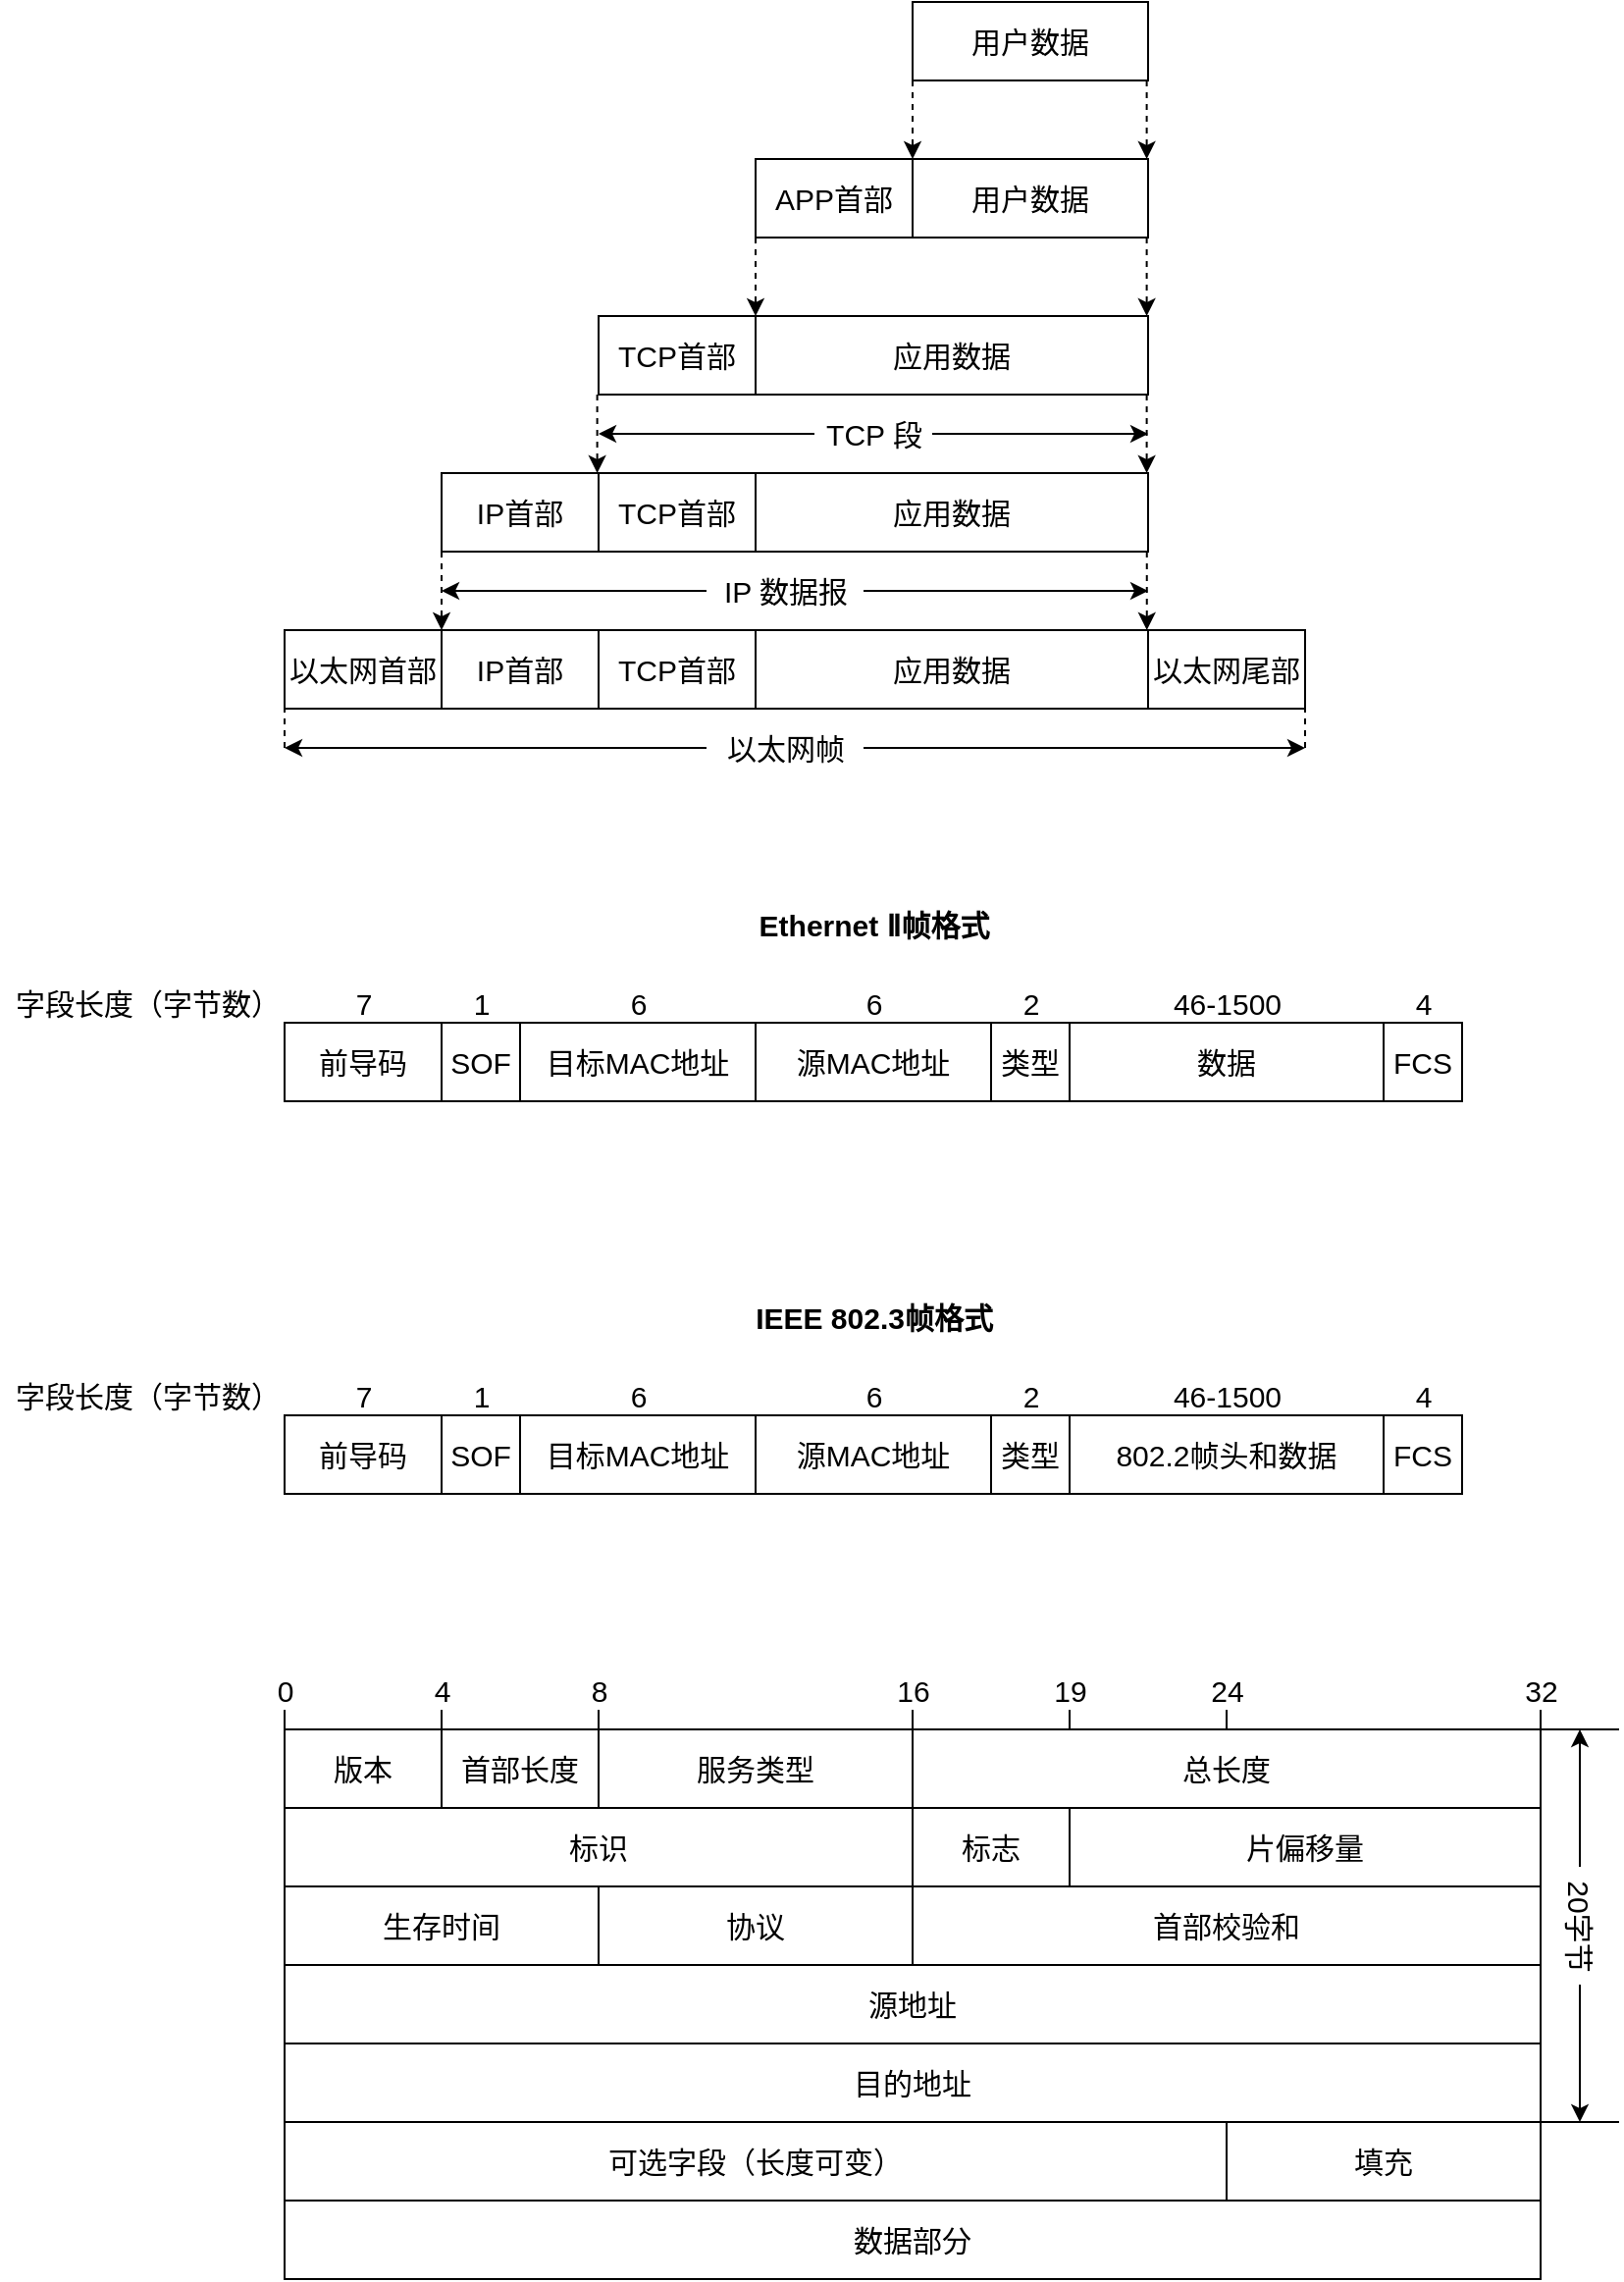<mxfile version="19.0.3" type="device"><diagram id="sliW2q2-L5uXH1YtS1h4" name="第 1 页"><mxGraphModel dx="1213" dy="100" grid="1" gridSize="10" guides="1" tooltips="1" connect="1" arrows="1" fold="1" page="0" pageScale="1" pageWidth="827" pageHeight="1169" math="0" shadow="0"><root><mxCell id="0"/><mxCell id="1" parent="0"/><mxCell id="3IqcfJ9g3Zg7mb4SbTYJ-1" value="用户数据" style="rounded=0;whiteSpace=wrap;html=1;fontSize=15;" vertex="1" parent="1"><mxGeometry x="200" y="400" width="120" height="40" as="geometry"/></mxCell><mxCell id="3IqcfJ9g3Zg7mb4SbTYJ-2" value="用户数据" style="rounded=0;whiteSpace=wrap;html=1;fontSize=15;" vertex="1" parent="1"><mxGeometry x="200" y="480" width="120" height="40" as="geometry"/></mxCell><mxCell id="3IqcfJ9g3Zg7mb4SbTYJ-3" value="应用数据" style="rounded=0;whiteSpace=wrap;html=1;fontSize=15;" vertex="1" parent="1"><mxGeometry x="120" y="560" width="200" height="40" as="geometry"/></mxCell><mxCell id="3IqcfJ9g3Zg7mb4SbTYJ-4" value="APP首部" style="rounded=0;whiteSpace=wrap;html=1;fontSize=15;" vertex="1" parent="1"><mxGeometry x="120" y="480" width="80" height="40" as="geometry"/></mxCell><mxCell id="3IqcfJ9g3Zg7mb4SbTYJ-5" value="" style="endArrow=classic;html=1;rounded=0;fontSize=15;dashed=1;exitX=0;exitY=1;exitDx=0;exitDy=0;entryX=0;entryY=0;entryDx=0;entryDy=0;" edge="1" parent="1" source="3IqcfJ9g3Zg7mb4SbTYJ-1" target="3IqcfJ9g3Zg7mb4SbTYJ-2"><mxGeometry width="50" height="50" relative="1" as="geometry"><mxPoint x="220" y="670" as="sourcePoint"/><mxPoint x="270" y="620" as="targetPoint"/></mxGeometry></mxCell><mxCell id="3IqcfJ9g3Zg7mb4SbTYJ-6" value="" style="endArrow=classic;html=1;rounded=0;fontSize=15;dashed=1;exitX=0;exitY=1;exitDx=0;exitDy=0;entryX=0;entryY=0;entryDx=0;entryDy=0;strokeWidth=1;" edge="1" parent="1"><mxGeometry width="50" height="50" relative="1" as="geometry"><mxPoint x="319.31" y="440" as="sourcePoint"/><mxPoint x="319.31" y="480" as="targetPoint"/></mxGeometry></mxCell><mxCell id="3IqcfJ9g3Zg7mb4SbTYJ-7" value="" style="endArrow=classic;html=1;rounded=0;fontSize=15;dashed=1;exitX=0;exitY=1;exitDx=0;exitDy=0;entryX=0;entryY=0;entryDx=0;entryDy=0;" edge="1" parent="1"><mxGeometry width="50" height="50" relative="1" as="geometry"><mxPoint x="120" y="520" as="sourcePoint"/><mxPoint x="120" y="560" as="targetPoint"/></mxGeometry></mxCell><mxCell id="3IqcfJ9g3Zg7mb4SbTYJ-8" value="" style="endArrow=classic;html=1;rounded=0;fontSize=15;dashed=1;exitX=0;exitY=1;exitDx=0;exitDy=0;entryX=0;entryY=0;entryDx=0;entryDy=0;" edge="1" parent="1"><mxGeometry width="50" height="50" relative="1" as="geometry"><mxPoint x="319.31" y="520" as="sourcePoint"/><mxPoint x="319.31" y="560" as="targetPoint"/></mxGeometry></mxCell><mxCell id="3IqcfJ9g3Zg7mb4SbTYJ-9" value="TCP首部" style="rounded=0;whiteSpace=wrap;html=1;fontSize=15;" vertex="1" parent="1"><mxGeometry x="40" y="560" width="80" height="40" as="geometry"/></mxCell><mxCell id="3IqcfJ9g3Zg7mb4SbTYJ-10" value="应用数据" style="rounded=0;whiteSpace=wrap;html=1;fontSize=15;" vertex="1" parent="1"><mxGeometry x="120" y="640" width="200" height="40" as="geometry"/></mxCell><mxCell id="3IqcfJ9g3Zg7mb4SbTYJ-11" value="TCP首部" style="rounded=0;whiteSpace=wrap;html=1;fontSize=15;" vertex="1" parent="1"><mxGeometry x="40" y="640" width="80" height="40" as="geometry"/></mxCell><mxCell id="3IqcfJ9g3Zg7mb4SbTYJ-12" value="" style="endArrow=classic;html=1;rounded=0;fontSize=15;dashed=1;exitX=0;exitY=1;exitDx=0;exitDy=0;entryX=0;entryY=0;entryDx=0;entryDy=0;" edge="1" parent="1"><mxGeometry width="50" height="50" relative="1" as="geometry"><mxPoint x="39.31" y="600" as="sourcePoint"/><mxPoint x="39.31" y="640" as="targetPoint"/></mxGeometry></mxCell><mxCell id="3IqcfJ9g3Zg7mb4SbTYJ-13" value="" style="endArrow=classic;html=1;rounded=0;fontSize=15;dashed=1;exitX=0;exitY=1;exitDx=0;exitDy=0;entryX=0;entryY=0;entryDx=0;entryDy=0;" edge="1" parent="1"><mxGeometry width="50" height="50" relative="1" as="geometry"><mxPoint x="319.31" y="600" as="sourcePoint"/><mxPoint x="319.31" y="640" as="targetPoint"/></mxGeometry></mxCell><mxCell id="3IqcfJ9g3Zg7mb4SbTYJ-14" value="IP首部" style="rounded=0;whiteSpace=wrap;html=1;fontSize=15;" vertex="1" parent="1"><mxGeometry x="-40" y="640" width="80" height="40" as="geometry"/></mxCell><mxCell id="3IqcfJ9g3Zg7mb4SbTYJ-15" value="" style="endArrow=classic;startArrow=none;html=1;rounded=0;fontSize=15;strokeWidth=1;" edge="1" parent="1" source="3IqcfJ9g3Zg7mb4SbTYJ-16"><mxGeometry width="50" height="50" relative="1" as="geometry"><mxPoint x="40" y="620" as="sourcePoint"/><mxPoint x="320" y="620" as="targetPoint"/></mxGeometry></mxCell><mxCell id="3IqcfJ9g3Zg7mb4SbTYJ-16" value="TCP 段" style="text;html=1;align=center;verticalAlign=middle;resizable=0;points=[];autosize=1;strokeColor=none;fillColor=none;fontSize=15;" vertex="1" parent="1"><mxGeometry x="150" y="610" width="60" height="20" as="geometry"/></mxCell><mxCell id="3IqcfJ9g3Zg7mb4SbTYJ-17" value="" style="endArrow=none;startArrow=classic;html=1;rounded=0;fontSize=15;strokeWidth=1;" edge="1" parent="1" target="3IqcfJ9g3Zg7mb4SbTYJ-16"><mxGeometry width="50" height="50" relative="1" as="geometry"><mxPoint x="40" y="620" as="sourcePoint"/><mxPoint x="320" y="620" as="targetPoint"/></mxGeometry></mxCell><mxCell id="3IqcfJ9g3Zg7mb4SbTYJ-18" value="应用数据" style="rounded=0;whiteSpace=wrap;html=1;fontSize=15;" vertex="1" parent="1"><mxGeometry x="120" y="720" width="200" height="40" as="geometry"/></mxCell><mxCell id="3IqcfJ9g3Zg7mb4SbTYJ-19" value="TCP首部" style="rounded=0;whiteSpace=wrap;html=1;fontSize=15;" vertex="1" parent="1"><mxGeometry x="40" y="720" width="80" height="40" as="geometry"/></mxCell><mxCell id="3IqcfJ9g3Zg7mb4SbTYJ-20" value="IP首部" style="rounded=0;whiteSpace=wrap;html=1;fontSize=15;" vertex="1" parent="1"><mxGeometry x="-40" y="720" width="80" height="40" as="geometry"/></mxCell><mxCell id="3IqcfJ9g3Zg7mb4SbTYJ-21" value="以太网首部" style="rounded=0;whiteSpace=wrap;html=1;fontSize=15;" vertex="1" parent="1"><mxGeometry x="-120" y="720" width="80" height="40" as="geometry"/></mxCell><mxCell id="3IqcfJ9g3Zg7mb4SbTYJ-22" value="以太网尾部" style="rounded=0;whiteSpace=wrap;html=1;fontSize=15;" vertex="1" parent="1"><mxGeometry x="320" y="720" width="80" height="40" as="geometry"/></mxCell><mxCell id="3IqcfJ9g3Zg7mb4SbTYJ-23" value="" style="endArrow=classic;html=1;rounded=0;fontSize=15;dashed=1;exitX=0;exitY=1;exitDx=0;exitDy=0;entryX=0;entryY=0;entryDx=0;entryDy=0;" edge="1" parent="1"><mxGeometry width="50" height="50" relative="1" as="geometry"><mxPoint x="-40.0" y="680" as="sourcePoint"/><mxPoint x="-40.0" y="720" as="targetPoint"/></mxGeometry></mxCell><mxCell id="3IqcfJ9g3Zg7mb4SbTYJ-24" value="" style="endArrow=classic;html=1;rounded=0;fontSize=15;dashed=1;exitX=0;exitY=1;exitDx=0;exitDy=0;entryX=0;entryY=0;entryDx=0;entryDy=0;" edge="1" parent="1"><mxGeometry width="50" height="50" relative="1" as="geometry"><mxPoint x="319.38" y="680" as="sourcePoint"/><mxPoint x="319.38" y="720" as="targetPoint"/></mxGeometry></mxCell><mxCell id="3IqcfJ9g3Zg7mb4SbTYJ-28" value="" style="endArrow=classic;startArrow=none;html=1;rounded=0;fontSize=15;strokeWidth=1;" edge="1" parent="1" source="3IqcfJ9g3Zg7mb4SbTYJ-30"><mxGeometry width="50" height="50" relative="1" as="geometry"><mxPoint x="-40" y="700" as="sourcePoint"/><mxPoint x="320" y="700" as="targetPoint"/></mxGeometry></mxCell><mxCell id="3IqcfJ9g3Zg7mb4SbTYJ-30" value="IP 数据报" style="text;html=1;align=center;verticalAlign=middle;resizable=0;points=[];autosize=1;strokeColor=none;fillColor=none;fontSize=15;" vertex="1" parent="1"><mxGeometry x="95" y="690" width="80" height="20" as="geometry"/></mxCell><mxCell id="3IqcfJ9g3Zg7mb4SbTYJ-31" value="" style="endArrow=none;startArrow=classic;html=1;rounded=0;fontSize=15;strokeWidth=1;" edge="1" parent="1" target="3IqcfJ9g3Zg7mb4SbTYJ-30"><mxGeometry width="50" height="50" relative="1" as="geometry"><mxPoint x="-40.0" y="700" as="sourcePoint"/><mxPoint x="320.0" y="700" as="targetPoint"/></mxGeometry></mxCell><mxCell id="3IqcfJ9g3Zg7mb4SbTYJ-32" value="" style="endArrow=classic;startArrow=none;html=1;rounded=0;fontSize=15;strokeWidth=1;" edge="1" parent="1" source="3IqcfJ9g3Zg7mb4SbTYJ-35"><mxGeometry width="50" height="50" relative="1" as="geometry"><mxPoint x="-120" y="780" as="sourcePoint"/><mxPoint x="400" y="780" as="targetPoint"/></mxGeometry></mxCell><mxCell id="3IqcfJ9g3Zg7mb4SbTYJ-33" value="" style="endArrow=none;dashed=1;html=1;rounded=0;fontSize=15;strokeWidth=1;" edge="1" parent="1"><mxGeometry width="50" height="50" relative="1" as="geometry"><mxPoint x="-120" y="780" as="sourcePoint"/><mxPoint x="-120" y="760" as="targetPoint"/></mxGeometry></mxCell><mxCell id="3IqcfJ9g3Zg7mb4SbTYJ-34" value="" style="endArrow=none;dashed=1;html=1;rounded=0;fontSize=15;strokeWidth=1;" edge="1" parent="1"><mxGeometry width="50" height="50" relative="1" as="geometry"><mxPoint x="400" y="780" as="sourcePoint"/><mxPoint x="400" y="760" as="targetPoint"/></mxGeometry></mxCell><mxCell id="3IqcfJ9g3Zg7mb4SbTYJ-35" value="以太网帧" style="text;html=1;align=center;verticalAlign=middle;resizable=0;points=[];autosize=1;strokeColor=none;fillColor=none;fontSize=15;" vertex="1" parent="1"><mxGeometry x="95" y="770" width="80" height="20" as="geometry"/></mxCell><mxCell id="3IqcfJ9g3Zg7mb4SbTYJ-36" value="" style="endArrow=none;startArrow=classic;html=1;rounded=0;fontSize=15;strokeWidth=1;" edge="1" parent="1" target="3IqcfJ9g3Zg7mb4SbTYJ-35"><mxGeometry width="50" height="50" relative="1" as="geometry"><mxPoint x="-120.0" y="780" as="sourcePoint"/><mxPoint x="400" y="780" as="targetPoint"/></mxGeometry></mxCell><mxCell id="3IqcfJ9g3Zg7mb4SbTYJ-37" value="前导码" style="rounded=0;whiteSpace=wrap;html=1;fontSize=15;" vertex="1" parent="1"><mxGeometry x="-120" y="920" width="80" height="40" as="geometry"/></mxCell><mxCell id="3IqcfJ9g3Zg7mb4SbTYJ-38" value="SOF" style="rounded=0;whiteSpace=wrap;html=1;fontSize=15;" vertex="1" parent="1"><mxGeometry x="-40" y="920" width="40" height="40" as="geometry"/></mxCell><mxCell id="3IqcfJ9g3Zg7mb4SbTYJ-39" value="目标MAC地址" style="rounded=0;whiteSpace=wrap;html=1;fontSize=15;" vertex="1" parent="1"><mxGeometry y="920" width="120" height="40" as="geometry"/></mxCell><mxCell id="3IqcfJ9g3Zg7mb4SbTYJ-40" value="源MAC地址" style="rounded=0;whiteSpace=wrap;html=1;fontSize=15;" vertex="1" parent="1"><mxGeometry x="120" y="920" width="120" height="40" as="geometry"/></mxCell><mxCell id="3IqcfJ9g3Zg7mb4SbTYJ-41" value="类型" style="rounded=0;whiteSpace=wrap;html=1;fontSize=15;" vertex="1" parent="1"><mxGeometry x="240" y="920" width="40" height="40" as="geometry"/></mxCell><mxCell id="3IqcfJ9g3Zg7mb4SbTYJ-43" value="数据" style="rounded=0;whiteSpace=wrap;html=1;fontSize=15;" vertex="1" parent="1"><mxGeometry x="280" y="920" width="160" height="40" as="geometry"/></mxCell><mxCell id="3IqcfJ9g3Zg7mb4SbTYJ-44" value="FCS" style="rounded=0;whiteSpace=wrap;html=1;fontSize=15;" vertex="1" parent="1"><mxGeometry x="440" y="920" width="40" height="40" as="geometry"/></mxCell><mxCell id="3IqcfJ9g3Zg7mb4SbTYJ-45" value="前导码" style="rounded=0;whiteSpace=wrap;html=1;fontSize=15;" vertex="1" parent="1"><mxGeometry x="-120" y="1120" width="80" height="40" as="geometry"/></mxCell><mxCell id="3IqcfJ9g3Zg7mb4SbTYJ-46" value="SOF" style="rounded=0;whiteSpace=wrap;html=1;fontSize=15;" vertex="1" parent="1"><mxGeometry x="-40" y="1120" width="40" height="40" as="geometry"/></mxCell><mxCell id="3IqcfJ9g3Zg7mb4SbTYJ-47" value="目标MAC地址" style="rounded=0;whiteSpace=wrap;html=1;fontSize=15;" vertex="1" parent="1"><mxGeometry y="1120" width="120" height="40" as="geometry"/></mxCell><mxCell id="3IqcfJ9g3Zg7mb4SbTYJ-48" value="源MAC地址" style="rounded=0;whiteSpace=wrap;html=1;fontSize=15;" vertex="1" parent="1"><mxGeometry x="120" y="1120" width="120" height="40" as="geometry"/></mxCell><mxCell id="3IqcfJ9g3Zg7mb4SbTYJ-49" value="类型" style="rounded=0;whiteSpace=wrap;html=1;fontSize=15;" vertex="1" parent="1"><mxGeometry x="240" y="1120" width="40" height="40" as="geometry"/></mxCell><mxCell id="3IqcfJ9g3Zg7mb4SbTYJ-50" value="802.2帧头和数据" style="rounded=0;whiteSpace=wrap;html=1;fontSize=15;" vertex="1" parent="1"><mxGeometry x="280" y="1120" width="160" height="40" as="geometry"/></mxCell><mxCell id="3IqcfJ9g3Zg7mb4SbTYJ-51" value="FCS" style="rounded=0;whiteSpace=wrap;html=1;fontSize=15;" vertex="1" parent="1"><mxGeometry x="440" y="1120" width="40" height="40" as="geometry"/></mxCell><mxCell id="3IqcfJ9g3Zg7mb4SbTYJ-52" value="字段长度（字节数）" style="text;html=1;align=center;verticalAlign=middle;resizable=0;points=[];autosize=1;strokeColor=none;fillColor=none;fontSize=15;" vertex="1" parent="1"><mxGeometry x="-265" y="900" width="150" height="20" as="geometry"/></mxCell><mxCell id="3IqcfJ9g3Zg7mb4SbTYJ-53" value="7" style="text;html=1;align=center;verticalAlign=middle;resizable=0;points=[];autosize=1;strokeColor=none;fillColor=none;fontSize=15;" vertex="1" parent="1"><mxGeometry x="-90" y="900" width="20" height="20" as="geometry"/></mxCell><mxCell id="3IqcfJ9g3Zg7mb4SbTYJ-54" value="1" style="text;html=1;align=center;verticalAlign=middle;resizable=0;points=[];autosize=1;strokeColor=none;fillColor=none;fontSize=15;" vertex="1" parent="1"><mxGeometry x="-30" y="900" width="20" height="20" as="geometry"/></mxCell><mxCell id="3IqcfJ9g3Zg7mb4SbTYJ-55" value="6" style="text;html=1;align=center;verticalAlign=middle;resizable=0;points=[];autosize=1;strokeColor=none;fillColor=none;fontSize=15;" vertex="1" parent="1"><mxGeometry x="50" y="900" width="20" height="20" as="geometry"/></mxCell><mxCell id="3IqcfJ9g3Zg7mb4SbTYJ-56" value="6" style="text;html=1;align=center;verticalAlign=middle;resizable=0;points=[];autosize=1;strokeColor=none;fillColor=none;fontSize=15;" vertex="1" parent="1"><mxGeometry x="170" y="900" width="20" height="20" as="geometry"/></mxCell><mxCell id="3IqcfJ9g3Zg7mb4SbTYJ-57" value="2" style="text;html=1;align=center;verticalAlign=middle;resizable=0;points=[];autosize=1;strokeColor=none;fillColor=none;fontSize=15;" vertex="1" parent="1"><mxGeometry x="250" y="900" width="20" height="20" as="geometry"/></mxCell><mxCell id="3IqcfJ9g3Zg7mb4SbTYJ-58" value="4" style="text;html=1;align=center;verticalAlign=middle;resizable=0;points=[];autosize=1;strokeColor=none;fillColor=none;fontSize=15;" vertex="1" parent="1"><mxGeometry x="450" y="900" width="20" height="20" as="geometry"/></mxCell><mxCell id="3IqcfJ9g3Zg7mb4SbTYJ-59" value="46-1500" style="text;html=1;align=center;verticalAlign=middle;resizable=0;points=[];autosize=1;strokeColor=none;fillColor=none;fontSize=15;" vertex="1" parent="1"><mxGeometry x="325" y="900" width="70" height="20" as="geometry"/></mxCell><mxCell id="3IqcfJ9g3Zg7mb4SbTYJ-60" value="字段长度（字节数）" style="text;html=1;align=center;verticalAlign=middle;resizable=0;points=[];autosize=1;strokeColor=none;fillColor=none;fontSize=15;" vertex="1" parent="1"><mxGeometry x="-265" y="1100" width="150" height="20" as="geometry"/></mxCell><mxCell id="3IqcfJ9g3Zg7mb4SbTYJ-61" value="7" style="text;html=1;align=center;verticalAlign=middle;resizable=0;points=[];autosize=1;strokeColor=none;fillColor=none;fontSize=15;" vertex="1" parent="1"><mxGeometry x="-90" y="1100" width="20" height="20" as="geometry"/></mxCell><mxCell id="3IqcfJ9g3Zg7mb4SbTYJ-62" value="1" style="text;html=1;align=center;verticalAlign=middle;resizable=0;points=[];autosize=1;strokeColor=none;fillColor=none;fontSize=15;" vertex="1" parent="1"><mxGeometry x="-30" y="1100" width="20" height="20" as="geometry"/></mxCell><mxCell id="3IqcfJ9g3Zg7mb4SbTYJ-63" value="6" style="text;html=1;align=center;verticalAlign=middle;resizable=0;points=[];autosize=1;strokeColor=none;fillColor=none;fontSize=15;" vertex="1" parent="1"><mxGeometry x="50" y="1100" width="20" height="20" as="geometry"/></mxCell><mxCell id="3IqcfJ9g3Zg7mb4SbTYJ-64" value="6" style="text;html=1;align=center;verticalAlign=middle;resizable=0;points=[];autosize=1;strokeColor=none;fillColor=none;fontSize=15;" vertex="1" parent="1"><mxGeometry x="170" y="1100" width="20" height="20" as="geometry"/></mxCell><mxCell id="3IqcfJ9g3Zg7mb4SbTYJ-65" value="2" style="text;html=1;align=center;verticalAlign=middle;resizable=0;points=[];autosize=1;strokeColor=none;fillColor=none;fontSize=15;" vertex="1" parent="1"><mxGeometry x="250" y="1100" width="20" height="20" as="geometry"/></mxCell><mxCell id="3IqcfJ9g3Zg7mb4SbTYJ-66" value="4" style="text;html=1;align=center;verticalAlign=middle;resizable=0;points=[];autosize=1;strokeColor=none;fillColor=none;fontSize=15;" vertex="1" parent="1"><mxGeometry x="450" y="1100" width="20" height="20" as="geometry"/></mxCell><mxCell id="3IqcfJ9g3Zg7mb4SbTYJ-67" value="46-1500" style="text;html=1;align=center;verticalAlign=middle;resizable=0;points=[];autosize=1;strokeColor=none;fillColor=none;fontSize=15;" vertex="1" parent="1"><mxGeometry x="325" y="1100" width="70" height="20" as="geometry"/></mxCell><mxCell id="3IqcfJ9g3Zg7mb4SbTYJ-68" value="Ethernet Ⅱ帧格式" style="text;html=1;align=center;verticalAlign=middle;resizable=0;points=[];autosize=1;strokeColor=none;fillColor=none;fontSize=15;fontStyle=1" vertex="1" parent="1"><mxGeometry x="110" y="860" width="140" height="20" as="geometry"/></mxCell><mxCell id="3IqcfJ9g3Zg7mb4SbTYJ-69" value="&lt;b&gt;IEEE 802.3帧格式&lt;/b&gt;" style="text;html=1;align=center;verticalAlign=middle;resizable=0;points=[];autosize=1;strokeColor=none;fillColor=none;fontSize=15;" vertex="1" parent="1"><mxGeometry x="110" y="1060" width="140" height="20" as="geometry"/></mxCell><mxCell id="3IqcfJ9g3Zg7mb4SbTYJ-70" value="版本" style="rounded=0;whiteSpace=wrap;html=1;fontSize=15;" vertex="1" parent="1"><mxGeometry x="-120" y="1280" width="80" height="40" as="geometry"/></mxCell><mxCell id="3IqcfJ9g3Zg7mb4SbTYJ-71" value="首部长度" style="rounded=0;whiteSpace=wrap;html=1;fontSize=15;" vertex="1" parent="1"><mxGeometry x="-40" y="1280" width="80" height="40" as="geometry"/></mxCell><mxCell id="3IqcfJ9g3Zg7mb4SbTYJ-72" value="服务类型" style="rounded=0;whiteSpace=wrap;html=1;fontSize=15;" vertex="1" parent="1"><mxGeometry x="40" y="1280" width="160" height="40" as="geometry"/></mxCell><mxCell id="3IqcfJ9g3Zg7mb4SbTYJ-73" value="总长度" style="rounded=0;whiteSpace=wrap;html=1;fontSize=15;" vertex="1" parent="1"><mxGeometry x="200" y="1280" width="320" height="40" as="geometry"/></mxCell><mxCell id="3IqcfJ9g3Zg7mb4SbTYJ-74" value="标识" style="rounded=0;whiteSpace=wrap;html=1;fontSize=15;" vertex="1" parent="1"><mxGeometry x="-120" y="1320" width="320" height="40" as="geometry"/></mxCell><mxCell id="3IqcfJ9g3Zg7mb4SbTYJ-75" value="标志" style="rounded=0;whiteSpace=wrap;html=1;fontSize=15;" vertex="1" parent="1"><mxGeometry x="200" y="1320" width="80" height="40" as="geometry"/></mxCell><mxCell id="3IqcfJ9g3Zg7mb4SbTYJ-76" value="片偏移量" style="rounded=0;whiteSpace=wrap;html=1;fontSize=15;" vertex="1" parent="1"><mxGeometry x="280" y="1320" width="240" height="40" as="geometry"/></mxCell><mxCell id="3IqcfJ9g3Zg7mb4SbTYJ-77" value="生存时间" style="rounded=0;whiteSpace=wrap;html=1;fontSize=15;" vertex="1" parent="1"><mxGeometry x="-120" y="1360" width="160" height="40" as="geometry"/></mxCell><mxCell id="3IqcfJ9g3Zg7mb4SbTYJ-78" value="协议" style="rounded=0;whiteSpace=wrap;html=1;fontSize=15;" vertex="1" parent="1"><mxGeometry x="40" y="1360" width="160" height="40" as="geometry"/></mxCell><mxCell id="3IqcfJ9g3Zg7mb4SbTYJ-79" value="首部校验和" style="rounded=0;whiteSpace=wrap;html=1;fontSize=15;" vertex="1" parent="1"><mxGeometry x="200" y="1360" width="320" height="40" as="geometry"/></mxCell><mxCell id="3IqcfJ9g3Zg7mb4SbTYJ-80" value="源地址" style="rounded=0;whiteSpace=wrap;html=1;fontSize=15;" vertex="1" parent="1"><mxGeometry x="-120" y="1400" width="640" height="40" as="geometry"/></mxCell><mxCell id="3IqcfJ9g3Zg7mb4SbTYJ-81" value="目的地址" style="rounded=0;whiteSpace=wrap;html=1;fontSize=15;" vertex="1" parent="1"><mxGeometry x="-120" y="1440" width="640" height="40" as="geometry"/></mxCell><mxCell id="3IqcfJ9g3Zg7mb4SbTYJ-82" value="可选字段（长度可变）" style="rounded=0;whiteSpace=wrap;html=1;fontSize=15;" vertex="1" parent="1"><mxGeometry x="-120" y="1480" width="480" height="40" as="geometry"/></mxCell><mxCell id="3IqcfJ9g3Zg7mb4SbTYJ-83" value="填充" style="rounded=0;whiteSpace=wrap;html=1;fontSize=15;" vertex="1" parent="1"><mxGeometry x="360" y="1480" width="160" height="40" as="geometry"/></mxCell><mxCell id="3IqcfJ9g3Zg7mb4SbTYJ-84" value="数据部分" style="rounded=0;whiteSpace=wrap;html=1;fontSize=15;" vertex="1" parent="1"><mxGeometry x="-120" y="1520" width="640" height="40" as="geometry"/></mxCell><mxCell id="3IqcfJ9g3Zg7mb4SbTYJ-85" value="" style="endArrow=none;html=1;rounded=0;fontSize=15;strokeWidth=1;" edge="1" parent="1"><mxGeometry width="50" height="50" relative="1" as="geometry"><mxPoint x="-120" y="1280" as="sourcePoint"/><mxPoint x="-120" y="1270" as="targetPoint"/></mxGeometry></mxCell><mxCell id="3IqcfJ9g3Zg7mb4SbTYJ-86" value="" style="endArrow=none;html=1;rounded=0;fontSize=15;strokeWidth=1;entryX=1;entryY=0;entryDx=0;entryDy=0;" edge="1" parent="1" target="3IqcfJ9g3Zg7mb4SbTYJ-70"><mxGeometry width="50" height="50" relative="1" as="geometry"><mxPoint x="-40" y="1270" as="sourcePoint"/><mxPoint x="-110" y="1280" as="targetPoint"/></mxGeometry></mxCell><mxCell id="3IqcfJ9g3Zg7mb4SbTYJ-87" value="" style="endArrow=none;html=1;rounded=0;fontSize=15;strokeWidth=1;exitX=0;exitY=0;exitDx=0;exitDy=0;" edge="1" parent="1" source="3IqcfJ9g3Zg7mb4SbTYJ-72"><mxGeometry width="50" height="50" relative="1" as="geometry"><mxPoint x="70" y="1330" as="sourcePoint"/><mxPoint x="40" y="1270" as="targetPoint"/></mxGeometry></mxCell><mxCell id="3IqcfJ9g3Zg7mb4SbTYJ-88" value="" style="endArrow=none;html=1;rounded=0;fontSize=15;strokeWidth=1;exitX=0;exitY=0;exitDx=0;exitDy=0;" edge="1" parent="1" source="3IqcfJ9g3Zg7mb4SbTYJ-73"><mxGeometry width="50" height="50" relative="1" as="geometry"><mxPoint x="270" y="1330" as="sourcePoint"/><mxPoint x="200" y="1270" as="targetPoint"/></mxGeometry></mxCell><mxCell id="3IqcfJ9g3Zg7mb4SbTYJ-89" value="" style="endArrow=none;html=1;rounded=0;fontSize=15;strokeWidth=1;exitX=0.25;exitY=0;exitDx=0;exitDy=0;" edge="1" parent="1" source="3IqcfJ9g3Zg7mb4SbTYJ-73"><mxGeometry width="50" height="50" relative="1" as="geometry"><mxPoint x="270" y="1330" as="sourcePoint"/><mxPoint x="280" y="1270" as="targetPoint"/></mxGeometry></mxCell><mxCell id="3IqcfJ9g3Zg7mb4SbTYJ-90" value="" style="endArrow=none;html=1;rounded=0;fontSize=15;strokeWidth=1;exitX=1;exitY=0;exitDx=0;exitDy=0;" edge="1" parent="1" source="3IqcfJ9g3Zg7mb4SbTYJ-73"><mxGeometry width="50" height="50" relative="1" as="geometry"><mxPoint x="340" y="1280" as="sourcePoint"/><mxPoint x="520" y="1270" as="targetPoint"/></mxGeometry></mxCell><mxCell id="3IqcfJ9g3Zg7mb4SbTYJ-91" value="0" style="text;html=1;align=center;verticalAlign=middle;resizable=0;points=[];autosize=1;strokeColor=none;fillColor=none;fontSize=15;" vertex="1" parent="1"><mxGeometry x="-130" y="1250" width="20" height="20" as="geometry"/></mxCell><mxCell id="3IqcfJ9g3Zg7mb4SbTYJ-92" value="4" style="text;html=1;align=center;verticalAlign=middle;resizable=0;points=[];autosize=1;strokeColor=none;fillColor=none;fontSize=15;" vertex="1" parent="1"><mxGeometry x="-50" y="1250" width="20" height="20" as="geometry"/></mxCell><mxCell id="3IqcfJ9g3Zg7mb4SbTYJ-93" value="8" style="text;html=1;align=center;verticalAlign=middle;resizable=0;points=[];autosize=1;strokeColor=none;fillColor=none;fontSize=15;" vertex="1" parent="1"><mxGeometry x="30" y="1250" width="20" height="20" as="geometry"/></mxCell><mxCell id="3IqcfJ9g3Zg7mb4SbTYJ-94" value="16" style="text;html=1;align=center;verticalAlign=middle;resizable=0;points=[];autosize=1;strokeColor=none;fillColor=none;fontSize=15;" vertex="1" parent="1"><mxGeometry x="185" y="1250" width="30" height="20" as="geometry"/></mxCell><mxCell id="3IqcfJ9g3Zg7mb4SbTYJ-95" value="19" style="text;html=1;align=center;verticalAlign=middle;resizable=0;points=[];autosize=1;strokeColor=none;fillColor=none;fontSize=15;" vertex="1" parent="1"><mxGeometry x="265" y="1250" width="30" height="20" as="geometry"/></mxCell><mxCell id="3IqcfJ9g3Zg7mb4SbTYJ-96" value="32" style="text;html=1;align=center;verticalAlign=middle;resizable=0;points=[];autosize=1;strokeColor=none;fillColor=none;fontSize=15;" vertex="1" parent="1"><mxGeometry x="505" y="1250" width="30" height="20" as="geometry"/></mxCell><mxCell id="3IqcfJ9g3Zg7mb4SbTYJ-98" value="" style="endArrow=none;html=1;rounded=0;fontSize=15;strokeWidth=1;" edge="1" parent="1" target="3IqcfJ9g3Zg7mb4SbTYJ-73"><mxGeometry width="50" height="50" relative="1" as="geometry"><mxPoint x="360" y="1270" as="sourcePoint"/><mxPoint x="210" y="1260" as="targetPoint"/></mxGeometry></mxCell><mxCell id="3IqcfJ9g3Zg7mb4SbTYJ-99" value="24" style="text;html=1;align=center;verticalAlign=middle;resizable=0;points=[];autosize=1;strokeColor=none;fillColor=none;fontSize=15;" vertex="1" parent="1"><mxGeometry x="345" y="1250" width="30" height="20" as="geometry"/></mxCell><mxCell id="3IqcfJ9g3Zg7mb4SbTYJ-101" value="" style="endArrow=none;html=1;rounded=0;fontSize=15;strokeWidth=1;" edge="1" parent="1"><mxGeometry width="50" height="50" relative="1" as="geometry"><mxPoint x="520" y="1280" as="sourcePoint"/><mxPoint x="560" y="1280" as="targetPoint"/></mxGeometry></mxCell><mxCell id="3IqcfJ9g3Zg7mb4SbTYJ-102" value="" style="endArrow=none;html=1;rounded=0;fontSize=15;strokeWidth=1;exitX=1;exitY=0;exitDx=0;exitDy=0;" edge="1" parent="1" source="3IqcfJ9g3Zg7mb4SbTYJ-83"><mxGeometry width="50" height="50" relative="1" as="geometry"><mxPoint x="280" y="1320" as="sourcePoint"/><mxPoint x="560" y="1480" as="targetPoint"/></mxGeometry></mxCell><mxCell id="3IqcfJ9g3Zg7mb4SbTYJ-103" value="" style="endArrow=classic;startArrow=none;html=1;rounded=0;fontSize=15;strokeWidth=1;" edge="1" parent="1" source="3IqcfJ9g3Zg7mb4SbTYJ-104"><mxGeometry width="50" height="50" relative="1" as="geometry"><mxPoint x="540" y="1480" as="sourcePoint"/><mxPoint x="540" y="1280" as="targetPoint"/></mxGeometry></mxCell><mxCell id="3IqcfJ9g3Zg7mb4SbTYJ-104" value="20字节" style="text;html=1;align=center;verticalAlign=middle;resizable=0;points=[];autosize=1;strokeColor=none;fillColor=none;fontSize=15;rotation=90;" vertex="1" parent="1"><mxGeometry x="510" y="1370" width="60" height="20" as="geometry"/></mxCell><mxCell id="3IqcfJ9g3Zg7mb4SbTYJ-105" value="" style="endArrow=none;startArrow=classic;html=1;rounded=0;fontSize=15;strokeWidth=1;" edge="1" parent="1" target="3IqcfJ9g3Zg7mb4SbTYJ-104"><mxGeometry width="50" height="50" relative="1" as="geometry"><mxPoint x="540" y="1480.0" as="sourcePoint"/><mxPoint x="540" y="1280" as="targetPoint"/></mxGeometry></mxCell></root></mxGraphModel></diagram></mxfile>